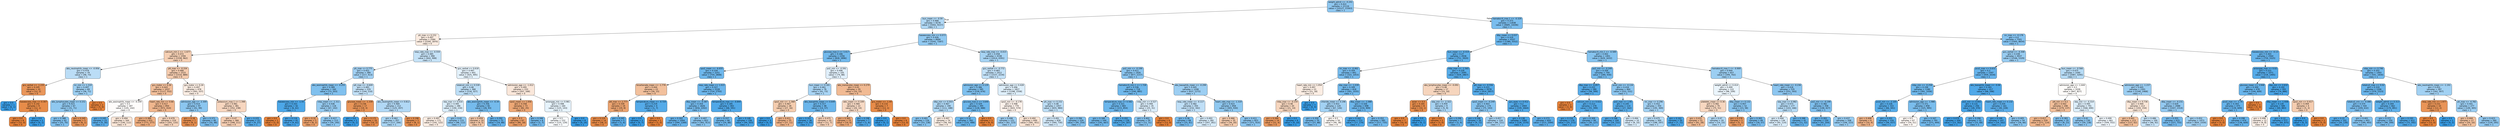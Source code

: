 digraph Tree {
node [shape=box, style="filled, rounded", color="black", fontname="helvetica"] ;
edge [fontname="helvetica"] ;
0 [label="weight_admit <= -0.241\ngini = 0.422\nsamples = 21116\nvalue = [10127, 23363]\nclass = 1", fillcolor="#8fc7f0"] ;
1 [label="bun_mean <= -0.59\ngini = 0.468\nsamples = 9278\nvalue = [5442, 9157]\nclass = 1", fillcolor="#afd7f4"] ;
0 -> 1 [labeldistance=2.5, labelangle=45, headlabel="True"] ;
2 [label="ph_max <= 0.152\ngini = 0.497\nsamples = 2584\nvalue = [2200, 1870]\nclass = 0", fillcolor="#fbece1"] ;
1 -> 2 ;
3 [label="calcium_min.1 <= -1.677\ngini = 0.472\nsamples = 1594\nvalue = [1558, 962]\nclass = 0", fillcolor="#f5cfb3"] ;
2 -> 3 ;
4 [label="abs_neutrophils_mean <= -0.956\ngini = 0.479\nsamples = 79\nvalue = [48, 73]\nclass = 1", fillcolor="#bbddf6"] ;
3 -> 4 ;
5 [label="gcs_verbal <= -1.235\ngini = 0.245\nsamples = 10\nvalue = [12, 2]\nclass = 0", fillcolor="#e9965a"] ;
4 -> 5 ;
6 [label="gini = 0.0\nsamples = 1\nvalue = [0, 1]\nclass = 1", fillcolor="#399de5"] ;
5 -> 6 ;
7 [label="baseexcess_max <= 0.307\ngini = 0.142\nsamples = 9\nvalue = [12, 1]\nclass = 0", fillcolor="#e78c49"] ;
5 -> 7 ;
8 [label="gini = 0.0\nsamples = 8\nvalue = [12, 0]\nclass = 0", fillcolor="#e58139"] ;
7 -> 8 ;
9 [label="gini = 0.0\nsamples = 1\nvalue = [0, 1]\nclass = 1", fillcolor="#399de5"] ;
7 -> 9 ;
10 [label="inr_min <= 1.319\ngini = 0.447\nsamples = 69\nvalue = [36, 71]\nclass = 1", fillcolor="#9dcff2"] ;
4 -> 10 ;
11 [label="abs_lymphocytes_mean <= 0.151\ngini = 0.423\nsamples = 67\nvalue = [31, 71]\nclass = 1", fillcolor="#8fc8f0"] ;
10 -> 11 ;
12 [label="gini = 0.388\nsamples = 62\nvalue = [25, 70]\nclass = 1", fillcolor="#80c0ee"] ;
11 -> 12 ;
13 [label="gini = 0.245\nsamples = 5\nvalue = [6, 1]\nclass = 0", fillcolor="#e9965a"] ;
11 -> 13 ;
14 [label="gini = 0.0\nsamples = 2\nvalue = [5, 0]\nclass = 0", fillcolor="#e58139"] ;
10 -> 14 ;
15 [label="ptt_max <= -0.334\ngini = 0.466\nsamples = 1515\nvalue = [1510, 889]\nclass = 0", fillcolor="#f4cbae"] ;
3 -> 15 ;
16 [label="gcs_motor <= 0.26\ngini = 0.443\nsamples = 1037\nvalue = [1117, 552]\nclass = 0", fillcolor="#f2bf9b"] ;
15 -> 16 ;
17 [label="abs_eosinophils_mean <= -0.359\ngini = 0.5\nsamples = 187\nvalue = [145, 142]\nclass = 0", fillcolor="#fefcfb"] ;
16 -> 17 ;
18 [label="gini = 0.245\nsamples = 23\nvalue = [5, 30]\nclass = 1", fillcolor="#5aade9"] ;
17 -> 18 ;
19 [label="gini = 0.494\nsamples = 164\nvalue = [140, 112]\nclass = 0", fillcolor="#fae6d7"] ;
17 -> 19 ;
20 [label="heart_rate_min <= 0.66\ngini = 0.417\nsamples = 850\nvalue = [972, 410]\nclass = 0", fillcolor="#f0b68d"] ;
16 -> 20 ;
21 [label="gini = 0.389\nsamples = 631\nvalue = [771, 277]\nclass = 0", fillcolor="#eeae80"] ;
20 -> 21 ;
22 [label="gini = 0.479\nsamples = 219\nvalue = [201, 133]\nclass = 0", fillcolor="#f6d4bc"] ;
20 -> 22 ;
23 [label="gcs_motor <= 0.26\ngini = 0.497\nsamples = 478\nvalue = [393, 337]\nclass = 0", fillcolor="#fbede3"] ;
15 -> 23 ;
24 [label="admission_age <= -2.309\ngini = 0.414\nsamples = 97\nvalue = [41, 99]\nclass = 1", fillcolor="#8bc6f0"] ;
23 -> 24 ;
25 [label="gini = 0.18\nsamples = 7\nvalue = [9, 1]\nclass = 0", fillcolor="#e88f4f"] ;
24 -> 25 ;
26 [label="gini = 0.371\nsamples = 90\nvalue = [32, 98]\nclass = 1", fillcolor="#7abded"] ;
24 -> 26 ;
27 [label="potassium_max.1 <= 1.398\ngini = 0.481\nsamples = 381\nvalue = [352, 238]\nclass = 0", fillcolor="#f7d6bf"] ;
23 -> 27 ;
28 [label="gini = 0.47\nsamples = 366\nvalue = [348, 211]\nclass = 0", fillcolor="#f5cdb1"] ;
27 -> 28 ;
29 [label="gini = 0.225\nsamples = 15\nvalue = [4, 27]\nclass = 1", fillcolor="#56ace9"] ;
27 -> 29 ;
30 [label="resp_rate_max <= -0.559\ngini = 0.485\nsamples = 990\nvalue = [642, 908]\nclass = 1", fillcolor="#c5e2f7"] ;
2 -> 30 ;
31 [label="ph_max <= 0.775\ngini = 0.452\nsamples = 389\nvalue = [217, 413]\nclass = 1", fillcolor="#a1d0f3"] ;
30 -> 31 ;
32 [label="abs_eosinophils_mean <= -0.255\ngini = 0.389\nsamples = 160\nvalue = [73, 203]\nclass = 1", fillcolor="#80c0ee"] ;
31 -> 32 ;
33 [label="baseexcess_min <= -1.55\ngini = 0.163\nsamples = 42\nvalue = [6, 61]\nclass = 1", fillcolor="#4ca7e8"] ;
32 -> 33 ;
34 [label="gini = 0.0\nsamples = 1\nvalue = [2, 0]\nclass = 0", fillcolor="#e58139"] ;
33 -> 34 ;
35 [label="gini = 0.116\nsamples = 41\nvalue = [4, 61]\nclass = 1", fillcolor="#46a3e7"] ;
33 -> 35 ;
36 [label="mbp_mean <= -1.311\ngini = 0.436\nsamples = 118\nvalue = [67, 142]\nclass = 1", fillcolor="#96cbf1"] ;
32 -> 36 ;
37 [label="gini = 0.32\nsamples = 5\nvalue = [8, 2]\nclass = 0", fillcolor="#eca06a"] ;
36 -> 37 ;
38 [label="gini = 0.417\nsamples = 113\nvalue = [59, 140]\nclass = 1", fillcolor="#8cc6f0"] ;
36 -> 38 ;
39 [label="ptt_max <= -0.609\ngini = 0.483\nsamples = 229\nvalue = [144, 210]\nclass = 1", fillcolor="#c1e0f7"] ;
31 -> 39 ;
40 [label="glucose_mean <= -1.339\ngini = 0.236\nsamples = 17\nvalue = [19, 3]\nclass = 0", fillcolor="#e99558"] ;
39 -> 40 ;
41 [label="gini = 0.0\nsamples = 1\nvalue = [0, 1]\nclass = 1", fillcolor="#399de5"] ;
40 -> 41 ;
42 [label="gini = 0.172\nsamples = 16\nvalue = [19, 2]\nclass = 0", fillcolor="#e88e4e"] ;
40 -> 42 ;
43 [label="abs_neutrophils_mean <= 0.812\ngini = 0.469\nsamples = 212\nvalue = [125, 207]\nclass = 1", fillcolor="#b1d8f5"] ;
39 -> 43 ;
44 [label="gini = 0.462\nsamples = 207\nvalue = [117, 206]\nclass = 1", fillcolor="#a9d5f4"] ;
43 -> 44 ;
45 [label="gini = 0.198\nsamples = 5\nvalue = [8, 1]\nclass = 0", fillcolor="#e89152"] ;
43 -> 45 ;
46 [label="gcs_verbal <= 0.618\ngini = 0.497\nsamples = 601\nvalue = [425, 495]\nclass = 1", fillcolor="#e3f1fb"] ;
30 -> 46 ;
47 [label="totalco2_min <= 0.539\ngini = 0.48\nsamples = 368\nvalue = [218, 327]\nclass = 1", fillcolor="#bddef6"] ;
46 -> 47 ;
48 [label="sbp_max <= 0.016\ngini = 0.495\nsamples = 286\nvalue = [190, 234]\nclass = 1", fillcolor="#daedfa"] ;
47 -> 48 ;
49 [label="gini = 0.497\nsamples = 171\nvalue = [142, 122]\nclass = 0", fillcolor="#fbede3"] ;
48 -> 49 ;
50 [label="gini = 0.42\nsamples = 115\nvalue = [48, 112]\nclass = 1", fillcolor="#8ec7f0"] ;
48 -> 50 ;
51 [label="abs_eosinophils_mean <= -0.34\ngini = 0.356\nsamples = 82\nvalue = [28, 93]\nclass = 1", fillcolor="#75bbed"] ;
47 -> 51 ;
52 [label="gini = 0.459\nsamples = 10\nvalue = [9, 5]\nclass = 0", fillcolor="#f3c7a7"] ;
51 -> 52 ;
53 [label="gini = 0.292\nsamples = 72\nvalue = [19, 88]\nclass = 1", fillcolor="#64b2eb"] ;
51 -> 53 ;
54 [label="admission_age <= -1.012\ngini = 0.495\nsamples = 233\nvalue = [207, 168]\nclass = 0", fillcolor="#fae7da"] ;
46 -> 54 ;
55 [label="spo2_mean <= 1.056\ngini = 0.358\nsamples = 73\nvalue = [82, 25]\nclass = 0", fillcolor="#eda775"] ;
54 -> 55 ;
56 [label="gini = 0.3\nsamples = 67\nvalue = [80, 18]\nclass = 0", fillcolor="#eb9d66"] ;
55 -> 56 ;
57 [label="gini = 0.346\nsamples = 6\nvalue = [2, 7]\nclass = 1", fillcolor="#72b9ec"] ;
55 -> 57 ;
58 [label="aniongap_min <= 0.981\ngini = 0.498\nsamples = 160\nvalue = [125, 143]\nclass = 1", fillcolor="#e6f3fc"] ;
54 -> 58 ;
59 [label="gini = 0.5\nsamples = 152\nvalue = [125, 129]\nclass = 1", fillcolor="#f9fcfe"] ;
58 -> 59 ;
60 [label="gini = 0.0\nsamples = 8\nvalue = [0, 14]\nclass = 1", fillcolor="#399de5"] ;
58 -> 60 ;
61 [label="baseexcess_min <= 0.073\ngini = 0.426\nsamples = 6694\nvalue = [3242, 7287]\nclass = 1", fillcolor="#91c9f1"] ;
1 -> 61 ;
62 [label="glucose_max.2 <= 3.417\ngini = 0.346\nsamples = 2356\nvalue = [828, 2896]\nclass = 1", fillcolor="#72b9ec"] ;
61 -> 62 ;
63 [label="spo2_mean <= -6.655\ngini = 0.334\nsamples = 2251\nvalue = [754, 2808]\nclass = 1", fillcolor="#6eb7ec"] ;
62 -> 63 ;
64 [label="bicarbonate_mean <= -1.776\ngini = 0.444\nsamples = 23\nvalue = [30, 15]\nclass = 0", fillcolor="#f2c09c"] ;
63 -> 64 ;
65 [label="ptt_max <= 2.777\ngini = 0.339\nsamples = 19\nvalue = [29, 8]\nclass = 0", fillcolor="#eca470"] ;
64 -> 65 ;
66 [label="gini = 0.124\nsamples = 14\nvalue = [28, 2]\nclass = 0", fillcolor="#e78a47"] ;
65 -> 66 ;
67 [label="gini = 0.245\nsamples = 5\nvalue = [1, 6]\nclass = 1", fillcolor="#5aade9"] ;
65 -> 67 ;
68 [label="temperature_mean <= -0.724\ngini = 0.219\nsamples = 4\nvalue = [1, 7]\nclass = 1", fillcolor="#55abe9"] ;
64 -> 68 ;
69 [label="gini = 0.0\nsamples = 3\nvalue = [0, 7]\nclass = 1", fillcolor="#399de5"] ;
68 -> 69 ;
70 [label="gini = 0.0\nsamples = 1\nvalue = [1, 0]\nclass = 0", fillcolor="#e58139"] ;
68 -> 70 ;
71 [label="resp_rate_mean <= 1.015\ngini = 0.327\nsamples = 2228\nvalue = [724, 2793]\nclass = 1", fillcolor="#6cb6ec"] ;
63 -> 71 ;
72 [label="dbp_mean <= -0.387\ngini = 0.354\nsamples = 1826\nvalue = [656, 2202]\nclass = 1", fillcolor="#74baed"] ;
71 -> 72 ;
73 [label="gini = 0.302\nsamples = 1004\nvalue = [294, 1289]\nclass = 1", fillcolor="#66b3eb"] ;
72 -> 73 ;
74 [label="gini = 0.407\nsamples = 822\nvalue = [362, 913]\nclass = 1", fillcolor="#88c4ef"] ;
72 -> 74 ;
75 [label="temperature_max <= -0.844\ngini = 0.185\nsamples = 402\nvalue = [68, 591]\nclass = 1", fillcolor="#50a8e8"] ;
71 -> 75 ;
76 [label="gini = 0.337\nsamples = 66\nvalue = [24, 88]\nclass = 1", fillcolor="#6fb8ec"] ;
75 -> 76 ;
77 [label="gini = 0.148\nsamples = 336\nvalue = [44, 503]\nclass = 1", fillcolor="#4aa6e7"] ;
75 -> 77 ;
78 [label="po2_min <= -0.591\ngini = 0.496\nsamples = 105\nvalue = [74, 88]\nclass = 1", fillcolor="#e0effb"] ;
62 -> 78 ;
79 [label="bun_mean <= 0.181\ngini = 0.461\nsamples = 76\nvalue = [41, 73]\nclass = 1", fillcolor="#a8d4f4"] ;
78 -> 79 ;
80 [label="spo2_min <= -1.368\ngini = 0.467\nsamples = 28\nvalue = [27, 16]\nclass = 0", fillcolor="#f4ccae"] ;
79 -> 80 ;
81 [label="gini = 0.0\nsamples = 3\nvalue = [0, 5]\nclass = 1", fillcolor="#399de5"] ;
80 -> 81 ;
82 [label="gini = 0.411\nsamples = 25\nvalue = [27, 11]\nclass = 0", fillcolor="#f0b48a"] ;
80 -> 82 ;
83 [label="abs_basophils_mean <= 0.649\ngini = 0.317\nsamples = 48\nvalue = [14, 57]\nclass = 1", fillcolor="#6ab5eb"] ;
79 -> 83 ;
84 [label="gini = 0.107\nsamples = 38\nvalue = [3, 50]\nclass = 1", fillcolor="#45a3e7"] ;
83 -> 84 ;
85 [label="gini = 0.475\nsamples = 10\nvalue = [11, 7]\nclass = 0", fillcolor="#f6d1b7"] ;
83 -> 85 ;
86 [label="abs_monocytes_mean <= 0.279\ngini = 0.43\nsamples = 29\nvalue = [33, 15]\nclass = 0", fillcolor="#f1ba93"] ;
78 -> 86 ;
87 [label="wbc_mean <= 0.109\ngini = 0.484\nsamples = 22\nvalue = [20, 14]\nclass = 0", fillcolor="#f7d9c4"] ;
86 -> 87 ;
88 [label="gini = 0.365\nsamples = 15\nvalue = [19, 6]\nclass = 0", fillcolor="#eda978"] ;
87 -> 88 ;
89 [label="gini = 0.198\nsamples = 7\nvalue = [1, 8]\nclass = 1", fillcolor="#52a9e8"] ;
87 -> 89 ;
90 [label="gcs_motor <= -1.44\ngini = 0.133\nsamples = 7\nvalue = [13, 1]\nclass = 0", fillcolor="#e78b48"] ;
86 -> 90 ;
91 [label="gini = 0.0\nsamples = 1\nvalue = [0, 1]\nclass = 1", fillcolor="#399de5"] ;
90 -> 91 ;
92 [label="gini = 0.0\nsamples = 6\nvalue = [13, 0]\nclass = 0", fillcolor="#e58139"] ;
90 -> 92 ;
93 [label="resp_rate_max <= -0.015\ngini = 0.458\nsamples = 4338\nvalue = [2414, 4391]\nclass = 1", fillcolor="#a6d3f3"] ;
61 -> 93 ;
94 [label="gcs_verbal <= -0.772\ngini = 0.483\nsamples = 2412\nvalue = [1537, 2234]\nclass = 1", fillcolor="#c1e0f7"] ;
93 -> 94 ;
95 [label="admission_age <= 0.129\ngini = 0.386\nsamples = 585\nvalue = [239, 676]\nclass = 1", fillcolor="#7fc0ee"] ;
94 -> 95 ;
96 [label="dbp_min <= 0.503\ngini = 0.467\nsamples = 190\nvalue = [111, 188]\nclass = 1", fillcolor="#aed7f4"] ;
95 -> 96 ;
97 [label="gini = 0.401\nsamples = 116\nvalue = [53, 138]\nclass = 1", fillcolor="#85c3ef"] ;
96 -> 97 ;
98 [label="gini = 0.497\nsamples = 74\nvalue = [58, 50]\nclass = 0", fillcolor="#fbeee4"] ;
96 -> 98 ;
99 [label="glucose_max.2 <= 3.649\ngini = 0.329\nsamples = 395\nvalue = [128, 488]\nclass = 1", fillcolor="#6db7ec"] ;
95 -> 99 ;
100 [label="gini = 0.32\nsamples = 392\nvalue = [122, 488]\nclass = 1", fillcolor="#6ab6ec"] ;
99 -> 100 ;
101 [label="gini = 0.0\nsamples = 3\nvalue = [6, 0]\nclass = 0", fillcolor="#e58139"] ;
99 -> 101 ;
102 [label="admission_age <= 0.428\ngini = 0.496\nsamples = 1827\nvalue = [1298, 1558]\nclass = 1", fillcolor="#deeffb"] ;
94 -> 102 ;
103 [label="spo2_min <= -0.178\ngini = 0.498\nsamples = 770\nvalue = [643, 574]\nclass = 0", fillcolor="#fcf1ea"] ;
102 -> 103 ;
104 [label="gini = 0.446\nsamples = 121\nvalue = [62, 123]\nclass = 1", fillcolor="#9dcef2"] ;
103 -> 104 ;
105 [label="gini = 0.492\nsamples = 649\nvalue = [581, 451]\nclass = 0", fillcolor="#f9e3d3"] ;
103 -> 105 ;
106 [label="ph_max <= 0.152\ngini = 0.48\nsamples = 1057\nvalue = [655, 984]\nclass = 1", fillcolor="#bddef6"] ;
102 -> 106 ;
107 [label="gini = 0.491\nsamples = 828\nvalue = [560, 730]\nclass = 1", fillcolor="#d1e8f9"] ;
106 -> 107 ;
108 [label="gini = 0.396\nsamples = 229\nvalue = [95, 254]\nclass = 1", fillcolor="#83c2ef"] ;
106 -> 108 ;
109 [label="po2_min <= -0.199\ngini = 0.411\nsamples = 1926\nvalue = [877, 2157]\nclass = 1", fillcolor="#8ac5f0"] ;
93 -> 109 ;
110 [label="hematocrit_min.1 <= 1.728\ngini = 0.336\nsamples = 718\nvalue = [240, 885]\nclass = 1", fillcolor="#6fb8ec"] ;
109 -> 110 ;
111 [label="temperature_max <= 0.582\ngini = 0.321\nsamples = 683\nvalue = [215, 854]\nclass = 1", fillcolor="#6bb6ec"] ;
110 -> 111 ;
112 [label="gini = 0.346\nsamples = 544\nvalue = [191, 667]\nclass = 1", fillcolor="#72b9ec"] ;
111 -> 112 ;
113 [label="gini = 0.202\nsamples = 139\nvalue = [24, 187]\nclass = 1", fillcolor="#52aae8"] ;
111 -> 113 ;
114 [label="mbp_min <= 0.527\ngini = 0.494\nsamples = 35\nvalue = [25, 31]\nclass = 1", fillcolor="#d9ecfa"] ;
110 -> 114 ;
115 [label="gini = 0.402\nsamples = 29\nvalue = [12, 31]\nclass = 1", fillcolor="#86c3ef"] ;
114 -> 115 ;
116 [label="gini = 0.0\nsamples = 6\nvalue = [13, 0]\nclass = 0", fillcolor="#e58139"] ;
114 -> 116 ;
117 [label="abs_basophils_mean <= -0.299\ngini = 0.445\nsamples = 1208\nvalue = [637, 1272]\nclass = 1", fillcolor="#9ccef2"] ;
109 -> 117 ;
118 [label="resp_rate_mean <= -0.117\ngini = 0.482\nsamples = 350\nvalue = [232, 342]\nclass = 1", fillcolor="#bfdff7"] ;
117 -> 118 ;
119 [label="gini = 0.36\nsamples = 68\nvalue = [25, 81]\nclass = 1", fillcolor="#76bbed"] ;
118 -> 119 ;
120 [label="gini = 0.493\nsamples = 282\nvalue = [207, 261]\nclass = 1", fillcolor="#d6ebfa"] ;
118 -> 120 ;
121 [label="heart_rate_max <= -1.319\ngini = 0.423\nsamples = 858\nvalue = [405, 930]\nclass = 1", fillcolor="#8fc8f0"] ;
117 -> 121 ;
122 [label="gini = 0.466\nsamples = 35\nvalue = [34, 20]\nclass = 0", fillcolor="#f4cbad"] ;
121 -> 122 ;
123 [label="gini = 0.411\nsamples = 823\nvalue = [371, 910]\nclass = 1", fillcolor="#8ac5f0"] ;
121 -> 123 ;
124 [label="hematocrit_max.1 <= -0.329\ngini = 0.373\nsamples = 11838\nvalue = [4685, 14206]\nclass = 1", fillcolor="#7abdee"] ;
0 -> 124 [labeldistance=2.5, labelangle=-45, headlabel="False"] ;
125 [label="dbp_mean <= 0.037\ngini = 0.319\nsamples = 4337\nvalue = [1380, 5552]\nclass = 1", fillcolor="#6ab5eb"] ;
124 -> 125 ;
126 [label="bun_mean <= -0.419\ngini = 0.27\nsamples = 2936\nvalue = [751, 3920]\nclass = 1", fillcolor="#5fb0ea"] ;
125 -> 126 ;
127 [label="inr_max <= -0.462\ngini = 0.359\nsamples = 841\nvalue = [322, 1053]\nclass = 1", fillcolor="#76bbed"] ;
126 -> 127 ;
128 [label="heart_rate_min <= 1.054\ngini = 0.497\nsamples = 23\nvalue = [21, 18]\nclass = 0", fillcolor="#fbede3"] ;
127 -> 128 ;
129 [label="mbp_max <= -0.154\ngini = 0.48\nsamples = 20\nvalue = [21, 14]\nclass = 0", fillcolor="#f6d5bd"] ;
128 -> 129 ;
130 [label="gini = 0.269\nsamples = 14\nvalue = [21, 4]\nclass = 0", fillcolor="#ea995f"] ;
129 -> 130 ;
131 [label="gini = 0.0\nsamples = 6\nvalue = [0, 10]\nclass = 1", fillcolor="#399de5"] ;
129 -> 131 ;
132 [label="gini = 0.0\nsamples = 3\nvalue = [0, 4]\nclass = 1", fillcolor="#399de5"] ;
128 -> 132 ;
133 [label="sbp_max <= -1.039\ngini = 0.349\nsamples = 818\nvalue = [301, 1035]\nclass = 1", fillcolor="#73baed"] ;
127 -> 133 ;
134 [label="chloride_mean <= 0.196\ngini = 0.453\nsamples = 120\nvalue = [67, 126]\nclass = 1", fillcolor="#a2d1f3"] ;
133 -> 134 ;
135 [label="gini = 0.359\nsamples = 70\nvalue = [27, 88]\nclass = 1", fillcolor="#76bbed"] ;
134 -> 135 ;
136 [label="gini = 0.5\nsamples = 50\nvalue = [40, 38]\nclass = 0", fillcolor="#fef9f5"] ;
134 -> 136 ;
137 [label="dbp_mean <= -1.088\ngini = 0.326\nsamples = 698\nvalue = [234, 909]\nclass = 1", fillcolor="#6cb6ec"] ;
133 -> 137 ;
138 [label="gini = 0.162\nsamples = 113\nvalue = [17, 174]\nclass = 1", fillcolor="#4ca7e8"] ;
137 -> 138 ;
139 [label="gini = 0.352\nsamples = 585\nvalue = [217, 735]\nclass = 1", fillcolor="#73baed"] ;
137 -> 139 ;
140 [label="mbp_max <= -1.565\ngini = 0.226\nsamples = 2095\nvalue = [429, 2867]\nclass = 1", fillcolor="#57ace9"] ;
126 -> 140 ;
141 [label="abs_lymphocytes_mean <= -0.091\ngini = 0.48\nsamples = 17\nvalue = [15, 10]\nclass = 0", fillcolor="#f6d5bd"] ;
140 -> 141 ;
142 [label="asian <= 0.5\ngini = 0.165\nsamples = 8\nvalue = [10, 1]\nclass = 0", fillcolor="#e88e4d"] ;
141 -> 142 ;
143 [label="gini = 0.0\nsamples = 7\nvalue = [10, 0]\nclass = 0", fillcolor="#e58139"] ;
142 -> 143 ;
144 [label="gini = 0.0\nsamples = 1\nvalue = [0, 1]\nclass = 1", fillcolor="#399de5"] ;
142 -> 144 ;
145 [label="sbp_min <= -2.322\ngini = 0.459\nsamples = 9\nvalue = [5, 9]\nclass = 1", fillcolor="#a7d3f3"] ;
141 -> 145 ;
146 [label="gini = 0.0\nsamples = 2\nvalue = [3, 0]\nclass = 0", fillcolor="#e58139"] ;
145 -> 146 ;
147 [label="gini = 0.298\nsamples = 7\nvalue = [2, 9]\nclass = 1", fillcolor="#65b3eb"] ;
145 -> 147 ;
148 [label="ptt_max <= -0.556\ngini = 0.221\nsamples = 2078\nvalue = [414, 2857]\nclass = 1", fillcolor="#56abe9"] ;
140 -> 148 ;
149 [label="spo2_mean <= -0.249\ngini = 0.403\nsamples = 174\nvalue = [75, 193]\nclass = 1", fillcolor="#86c3ef"] ;
148 -> 149 ;
150 [label="gini = 0.198\nsamples = 50\nvalue = [9, 72]\nclass = 1", fillcolor="#52a9e8"] ;
149 -> 150 ;
151 [label="gini = 0.457\nsamples = 124\nvalue = [66, 121]\nclass = 1", fillcolor="#a5d2f3"] ;
149 -> 151 ;
152 [label="gcs_eyes <= 0.412\ngini = 0.2\nsamples = 1904\nvalue = [339, 2664]\nclass = 1", fillcolor="#52a9e8"] ;
148 -> 152 ;
153 [label="gini = 0.138\nsamples = 1084\nvalue = [126, 1570]\nclass = 1", fillcolor="#49a5e7"] ;
152 -> 153 ;
154 [label="gini = 0.273\nsamples = 820\nvalue = [213, 1094]\nclass = 1", fillcolor="#60b0ea"] ;
152 -> 154 ;
155 [label="hematocrit_min.1 <= -0.589\ngini = 0.402\nsamples = 1401\nvalue = [629, 1632]\nclass = 1", fillcolor="#85c3ef"] ;
125 -> 155 ;
156 [label="po2_min <= -0.249\ngini = 0.356\nsamples = 744\nvalue = [280, 930]\nclass = 1", fillcolor="#75bbed"] ;
155 -> 156 ;
157 [label="dbp_max <= -0.857\ngini = 0.222\nsamples = 280\nvalue = [58, 399]\nclass = 1", fillcolor="#56abe9"] ;
156 -> 157 ;
158 [label="gini = 0.0\nsamples = 2\nvalue = [3, 0]\nclass = 0", fillcolor="#e58139"] ;
157 -> 158 ;
159 [label="calcium_min.1 <= 0.022\ngini = 0.213\nsamples = 278\nvalue = [55, 399]\nclass = 1", fillcolor="#54abe9"] ;
157 -> 159 ;
160 [label="gini = 0.154\nsamples = 179\nvalue = [25, 272]\nclass = 1", fillcolor="#4ba6e7"] ;
159 -> 160 ;
161 [label="gini = 0.309\nsamples = 99\nvalue = [30, 127]\nclass = 1", fillcolor="#68b4eb"] ;
159 -> 161 ;
162 [label="pco2_min <= -0.134\ngini = 0.416\nsamples = 464\nvalue = [222, 531]\nclass = 1", fillcolor="#8cc6f0"] ;
156 -> 162 ;
163 [label="po2_max <= 1.95\ngini = 0.245\nsamples = 114\nvalue = [27, 162]\nclass = 1", fillcolor="#5aade9"] ;
162 -> 163 ;
164 [label="gini = 0.198\nsamples = 104\nvalue = [19, 152]\nclass = 1", fillcolor="#52a9e8"] ;
163 -> 164 ;
165 [label="gini = 0.494\nsamples = 10\nvalue = [8, 10]\nclass = 1", fillcolor="#d7ebfa"] ;
163 -> 165 ;
166 [label="inr_max <= 0.296\ngini = 0.452\nsamples = 350\nvalue = [195, 369]\nclass = 1", fillcolor="#a2d1f3"] ;
162 -> 166 ;
167 [label="gini = 0.475\nsamples = 300\nvalue = [188, 297]\nclass = 1", fillcolor="#b6dbf5"] ;
166 -> 167 ;
168 [label="gini = 0.162\nsamples = 50\nvalue = [7, 72]\nclass = 1", fillcolor="#4ca7e8"] ;
166 -> 168 ;
169 [label="hematocrit_max.1 <= -0.909\ngini = 0.444\nsamples = 657\nvalue = [349, 702]\nclass = 1", fillcolor="#9bcef2"] ;
155 -> 169 ;
170 [label="weight_admit <= 0.414\ngini = 0.499\nsamples = 122\nvalue = [98, 109]\nclass = 1", fillcolor="#ebf5fc"] ;
169 -> 170 ;
171 [label="platelets_mean <= 0.36\ngini = 0.482\nsamples = 70\nvalue = [75, 51]\nclass = 0", fillcolor="#f7d7c0"] ;
170 -> 171 ;
172 [label="gini = 0.431\nsamples = 51\nvalue = [61, 28]\nclass = 0", fillcolor="#f1bb94"] ;
171 -> 172 ;
173 [label="gini = 0.47\nsamples = 19\nvalue = [14, 23]\nclass = 1", fillcolor="#b2d9f5"] ;
171 -> 173 ;
174 [label="dbp_mean <= 0.132\ngini = 0.407\nsamples = 52\nvalue = [23, 58]\nclass = 1", fillcolor="#88c4ef"] ;
170 -> 174 ;
175 [label="gini = 0.278\nsamples = 3\nvalue = [5, 1]\nclass = 0", fillcolor="#ea9a61"] ;
174 -> 175 ;
176 [label="gini = 0.365\nsamples = 49\nvalue = [18, 57]\nclass = 1", fillcolor="#78bced"] ;
174 -> 176 ;
177 [label="heart_rate_mean <= -0.236\ngini = 0.418\nsamples = 535\nvalue = [251, 593]\nclass = 1", fillcolor="#8dc6f0"] ;
169 -> 177 ;
178 [label="sbp_max <= 0.982\ngini = 0.473\nsamples = 177\nvalue = [103, 166]\nclass = 1", fillcolor="#b4daf5"] ;
177 -> 178 ;
179 [label="gini = 0.494\nsamples = 136\nvalue = [92, 114]\nclass = 1", fillcolor="#d9ecfa"] ;
178 -> 179 ;
180 [label="gini = 0.288\nsamples = 41\nvalue = [11, 52]\nclass = 1", fillcolor="#63b2ea"] ;
178 -> 180 ;
181 [label="po2_min <= -0.199\ngini = 0.382\nsamples = 358\nvalue = [148, 427]\nclass = 1", fillcolor="#7ebfee"] ;
177 -> 181 ;
182 [label="gini = 0.283\nsamples = 150\nvalue = [42, 204]\nclass = 1", fillcolor="#62b1ea"] ;
181 -> 182 ;
183 [label="gini = 0.437\nsamples = 208\nvalue = [106, 223]\nclass = 1", fillcolor="#97ccf1"] ;
181 -> 183 ;
184 [label="inr_max <= -0.178\ngini = 0.4\nsamples = 7501\nvalue = [3305, 8654]\nclass = 1", fillcolor="#85c2ef"] ;
124 -> 184 ;
185 [label="gcs_verbal <= -0.308\ngini = 0.438\nsamples = 4937\nvalue = [2546, 5329]\nclass = 1", fillcolor="#98ccf1"] ;
184 -> 185 ;
186 [label="pco2_max <= 0.631\ngini = 0.3\nsamples = 1597\nvalue = [459, 2034]\nclass = 1", fillcolor="#66b3eb"] ;
185 -> 186 ;
187 [label="mbp_min <= -0.258\ngini = 0.336\nsamples = 1180\nvalue = [391, 1436]\nclass = 1", fillcolor="#6fb8ec"] ;
186 -> 187 ;
188 [label="pco2_min <= -2.105\ngini = 0.226\nsamples = 322\nvalue = [66, 441]\nclass = 1", fillcolor="#57ace9"] ;
187 -> 188 ;
189 [label="gini = 0.408\nsamples = 6\nvalue = [10, 4]\nclass = 0", fillcolor="#efb388"] ;
188 -> 189 ;
190 [label="gini = 0.201\nsamples = 316\nvalue = [56, 437]\nclass = 1", fillcolor="#52aae8"] ;
188 -> 190 ;
191 [label="admission_age <= -1.986\ngini = 0.371\nsamples = 858\nvalue = [325, 995]\nclass = 1", fillcolor="#7abded"] ;
187 -> 191 ;
192 [label="gini = 0.5\nsamples = 67\nvalue = [54, 51]\nclass = 0", fillcolor="#fef8f4"] ;
191 -> 192 ;
193 [label="gini = 0.347\nsamples = 791\nvalue = [271, 944]\nclass = 1", fillcolor="#72b9ec"] ;
191 -> 193 ;
194 [label="abs_basophils_mean <= -0.06\ngini = 0.183\nsamples = 417\nvalue = [68, 598]\nclass = 1", fillcolor="#50a8e8"] ;
186 -> 194 ;
195 [label="po2_min <= 0.001\ngini = 0.131\nsamples = 256\nvalue = [28, 370]\nclass = 1", fillcolor="#48a4e7"] ;
194 -> 195 ;
196 [label="gini = 0.079\nsamples = 204\nvalue = [13, 302]\nclass = 1", fillcolor="#42a1e6"] ;
195 -> 196 ;
197 [label="gini = 0.296\nsamples = 52\nvalue = [15, 68]\nclass = 1", fillcolor="#65b3eb"] ;
195 -> 197 ;
198 [label="heart_rate_mean <= 0.132\ngini = 0.254\nsamples = 161\nvalue = [40, 228]\nclass = 1", fillcolor="#5caeea"] ;
194 -> 198 ;
199 [label="gini = 0.146\nsamples = 107\nvalue = [14, 162]\nclass = 1", fillcolor="#4aa5e7"] ;
198 -> 199 ;
200 [label="gini = 0.405\nsamples = 54\nvalue = [26, 66]\nclass = 1", fillcolor="#87c4ef"] ;
198 -> 200 ;
201 [label="bun_mean <= -0.566\ngini = 0.475\nsamples = 3340\nvalue = [2087, 3295]\nclass = 1", fillcolor="#b6dbf5"] ;
185 -> 201 ;
202 [label="admission_age <= -1.644\ngini = 0.5\nsamples = 1039\nvalue = [847, 827]\nclass = 0", fillcolor="#fefcfa"] ;
201 -> 202 ;
203 [label="ptt_min <= 0.2\ngini = 0.442\nsamples = 248\nvalue = [279, 137]\nclass = 0", fillcolor="#f2bf9a"] ;
202 -> 203 ;
204 [label="gini = 0.417\nsamples = 229\nvalue = [271, 114]\nclass = 0", fillcolor="#f0b68c"] ;
203 -> 204 ;
205 [label="gini = 0.383\nsamples = 19\nvalue = [8, 23]\nclass = 1", fillcolor="#7ebfee"] ;
203 -> 205 ;
206 [label="sbp_min <= -0.314\ngini = 0.495\nsamples = 791\nvalue = [568, 690]\nclass = 1", fillcolor="#dceefa"] ;
202 -> 206 ;
207 [label="gini = 0.42\nsamples = 130\nvalue = [59, 138]\nclass = 1", fillcolor="#8ec7f0"] ;
206 -> 207 ;
208 [label="gini = 0.499\nsamples = 661\nvalue = [509, 552]\nclass = 1", fillcolor="#f0f7fd"] ;
206 -> 208 ;
209 [label="admission_age <= -1.237\ngini = 0.445\nsamples = 2301\nvalue = [1240, 2468]\nclass = 1", fillcolor="#9ccef2"] ;
201 -> 209 ;
210 [label="dbp_mean <= 0.736\ngini = 0.494\nsamples = 213\nvalue = [193, 154]\nclass = 0", fillcolor="#fae6d7"] ;
209 -> 210 ;
211 [label="gini = 0.441\nsamples = 113\nvalue = [127, 62]\nclass = 0", fillcolor="#f2bf9a"] ;
210 -> 211 ;
212 [label="gini = 0.486\nsamples = 100\nvalue = [66, 92]\nclass = 1", fillcolor="#c7e3f8"] ;
210 -> 212 ;
213 [label="dbp_mean <= -0.231\ngini = 0.429\nsamples = 2088\nvalue = [1047, 2314]\nclass = 1", fillcolor="#93c9f1"] ;
209 -> 213 ;
214 [label="gini = 0.355\nsamples = 615\nvalue = [227, 755]\nclass = 1", fillcolor="#75baed"] ;
213 -> 214 ;
215 [label="gini = 0.452\nsamples = 1473\nvalue = [820, 1559]\nclass = 1", fillcolor="#a1d1f3"] ;
213 -> 215 ;
216 [label="baseexcess_min <= -0.13\ngini = 0.303\nsamples = 2564\nvalue = [759, 3325]\nclass = 1", fillcolor="#66b3eb"] ;
184 -> 216 ;
217 [label="aniongap_max <= 0.02\ngini = 0.222\nsamples = 1071\nvalue = [218, 1495]\nclass = 1", fillcolor="#56abe9"] ;
216 -> 217 ;
218 [label="glucose_mean <= 3.948\ngini = 0.309\nsamples = 478\nvalue = [144, 609]\nclass = 1", fillcolor="#68b4eb"] ;
217 -> 218 ;
219 [label="pco2_max <= -1.76\ngini = 0.303\nsamples = 475\nvalue = [139, 609]\nclass = 1", fillcolor="#66b3eb"] ;
218 -> 219 ;
220 [label="gini = 0.0\nsamples = 1\nvalue = [3, 0]\nclass = 0", fillcolor="#e58139"] ;
219 -> 220 ;
221 [label="gini = 0.298\nsamples = 474\nvalue = [136, 609]\nclass = 1", fillcolor="#65b3eb"] ;
219 -> 221 ;
222 [label="gini = 0.0\nsamples = 3\nvalue = [5, 0]\nclass = 0", fillcolor="#e58139"] ;
218 -> 222 ;
223 [label="sbp_min <= 2.632\ngini = 0.142\nsamples = 593\nvalue = [74, 886]\nclass = 1", fillcolor="#4aa5e7"] ;
217 -> 223 ;
224 [label="dbp_mean <= -1.938\ngini = 0.134\nsamples = 589\nvalue = [69, 883]\nclass = 1", fillcolor="#48a5e7"] ;
223 -> 224 ;
225 [label="gini = 0.498\nsamples = 12\nvalue = [9, 8]\nclass = 0", fillcolor="#fcf1e9"] ;
224 -> 225 ;
226 [label="gini = 0.12\nsamples = 577\nvalue = [60, 875]\nclass = 1", fillcolor="#47a4e7"] ;
224 -> 226 ;
227 [label="spo2_min <= 0.417\ngini = 0.469\nsamples = 4\nvalue = [5, 3]\nclass = 0", fillcolor="#f5cdb0"] ;
223 -> 227 ;
228 [label="gini = 0.0\nsamples = 2\nvalue = [0, 3]\nclass = 1", fillcolor="#399de5"] ;
227 -> 228 ;
229 [label="gini = 0.0\nsamples = 2\nvalue = [5, 0]\nclass = 0", fillcolor="#e58139"] ;
227 -> 229 ;
230 [label="mbp_min <= 0.746\ngini = 0.352\nsamples = 1493\nvalue = [541, 1830]\nclass = 1", fillcolor="#74baed"] ;
216 -> 230 ;
231 [label="totalco2_max <= 0.02\ngini = 0.319\nsamples = 1206\nvalue = [379, 1523]\nclass = 1", fillcolor="#6ab5eb"] ;
230 -> 231 ;
232 [label="totalco2_min <= -0.086\ngini = 0.374\nsamples = 544\nvalue = [209, 632]\nclass = 1", fillcolor="#7abdee"] ;
231 -> 232 ;
233 [label="gini = 0.22\nsamples = 101\nvalue = [20, 139]\nclass = 1", fillcolor="#55abe9"] ;
232 -> 233 ;
234 [label="gini = 0.401\nsamples = 443\nvalue = [189, 493]\nclass = 1", fillcolor="#85c3ef"] ;
232 -> 234 ;
235 [label="weight_admit <= 0.313\ngini = 0.269\nsamples = 662\nvalue = [170, 891]\nclass = 1", fillcolor="#5fb0ea"] ;
231 -> 235 ;
236 [label="gini = 0.372\nsamples = 250\nvalue = [98, 299]\nclass = 1", fillcolor="#7abdee"] ;
235 -> 236 ;
237 [label="gini = 0.193\nsamples = 412\nvalue = [72, 592]\nclass = 1", fillcolor="#51a9e8"] ;
235 -> 237 ;
238 [label="abs_neutrophils_mean <= -1.191\ngini = 0.452\nsamples = 287\nvalue = [162, 307]\nclass = 1", fillcolor="#a1d1f3"] ;
230 -> 238 ;
239 [label="resp_rate_min <= 1.977\ngini = 0.231\nsamples = 10\nvalue = [13, 2]\nclass = 0", fillcolor="#e99457"] ;
238 -> 239 ;
240 [label="gini = 0.0\nsamples = 9\nvalue = [13, 0]\nclass = 0", fillcolor="#e58139"] ;
239 -> 240 ;
241 [label="gini = 0.0\nsamples = 1\nvalue = [0, 2]\nclass = 1", fillcolor="#399de5"] ;
239 -> 241 ;
242 [label="ph_max <= -0.782\ngini = 0.441\nsamples = 277\nvalue = [149, 305]\nclass = 1", fillcolor="#9acdf2"] ;
238 -> 242 ;
243 [label="gini = 0.444\nsamples = 17\nvalue = [20, 10]\nclass = 0", fillcolor="#f2c09c"] ;
242 -> 243 ;
244 [label="gini = 0.423\nsamples = 260\nvalue = [129, 295]\nclass = 1", fillcolor="#90c8f0"] ;
242 -> 244 ;
}